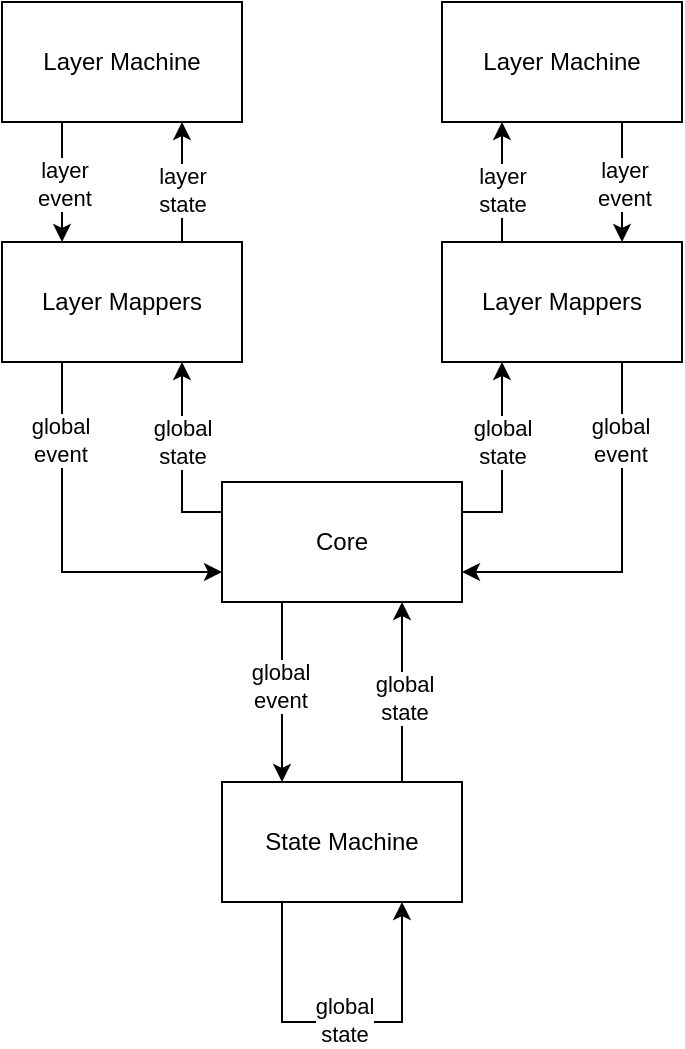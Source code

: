 <mxfile version="18.1.3" type="github">
  <diagram id="xpUdMpeRmWtxAvWL6Qza" name="Page-1">
    <mxGraphModel dx="786" dy="419" grid="1" gridSize="10" guides="1" tooltips="1" connect="1" arrows="1" fold="1" page="1" pageScale="1" pageWidth="827" pageHeight="1169" math="0" shadow="0">
      <root>
        <mxCell id="0" />
        <mxCell id="1" parent="0" />
        <mxCell id="Ci88IGGnT4IwaRnlCl02-13" style="edgeStyle=orthogonalEdgeStyle;rounded=0;orthogonalLoop=1;jettySize=auto;html=1;exitX=0;exitY=0.25;exitDx=0;exitDy=0;entryX=0.75;entryY=1;entryDx=0;entryDy=0;" parent="1" source="Ci88IGGnT4IwaRnlCl02-2" target="Ci88IGGnT4IwaRnlCl02-7" edge="1">
          <mxGeometry relative="1" as="geometry" />
        </mxCell>
        <mxCell id="Ci88IGGnT4IwaRnlCl02-15" value="global&lt;br&gt;state" style="edgeLabel;html=1;align=center;verticalAlign=middle;resizable=0;points=[];" parent="Ci88IGGnT4IwaRnlCl02-13" vertex="1" connectable="0">
          <mxGeometry x="0.158" relative="1" as="geometry">
            <mxPoint as="offset" />
          </mxGeometry>
        </mxCell>
        <mxCell id="Ci88IGGnT4IwaRnlCl02-2" value="Core" style="rounded=0;whiteSpace=wrap;html=1;" parent="1" vertex="1">
          <mxGeometry x="220" y="260" width="120" height="60" as="geometry" />
        </mxCell>
        <mxCell id="Ci88IGGnT4IwaRnlCl02-10" style="edgeStyle=orthogonalEdgeStyle;rounded=0;orthogonalLoop=1;jettySize=auto;html=1;exitX=0.25;exitY=1;exitDx=0;exitDy=0;entryX=0.25;entryY=0;entryDx=0;entryDy=0;" parent="1" source="Ci88IGGnT4IwaRnlCl02-2" target="Ci88IGGnT4IwaRnlCl02-3" edge="1">
          <mxGeometry relative="1" as="geometry" />
        </mxCell>
        <mxCell id="Ci88IGGnT4IwaRnlCl02-12" value="global&lt;br&gt;event" style="edgeLabel;html=1;align=center;verticalAlign=middle;resizable=0;points=[];" parent="Ci88IGGnT4IwaRnlCl02-10" vertex="1" connectable="0">
          <mxGeometry x="-0.067" y="-1" relative="1" as="geometry">
            <mxPoint as="offset" />
          </mxGeometry>
        </mxCell>
        <mxCell id="Ci88IGGnT4IwaRnlCl02-3" value="State Machine" style="rounded=0;whiteSpace=wrap;html=1;" parent="1" vertex="1">
          <mxGeometry x="220" y="410" width="120" height="60" as="geometry" />
        </mxCell>
        <mxCell id="Ci88IGGnT4IwaRnlCl02-4" style="edgeStyle=orthogonalEdgeStyle;rounded=0;orthogonalLoop=1;jettySize=auto;html=1;exitX=0.5;exitY=1;exitDx=0;exitDy=0;" parent="1" source="Ci88IGGnT4IwaRnlCl02-3" target="Ci88IGGnT4IwaRnlCl02-3" edge="1">
          <mxGeometry relative="1" as="geometry" />
        </mxCell>
        <mxCell id="Ci88IGGnT4IwaRnlCl02-16" style="edgeStyle=orthogonalEdgeStyle;rounded=0;orthogonalLoop=1;jettySize=auto;html=1;exitX=0.75;exitY=0;exitDx=0;exitDy=0;entryX=0.75;entryY=1;entryDx=0;entryDy=0;" parent="1" source="Ci88IGGnT4IwaRnlCl02-7" target="Ci88IGGnT4IwaRnlCl02-8" edge="1">
          <mxGeometry relative="1" as="geometry" />
        </mxCell>
        <mxCell id="Ci88IGGnT4IwaRnlCl02-17" value="layer&lt;br&gt;state" style="edgeLabel;html=1;align=center;verticalAlign=middle;resizable=0;points=[];" parent="Ci88IGGnT4IwaRnlCl02-16" vertex="1" connectable="0">
          <mxGeometry x="-0.133" relative="1" as="geometry">
            <mxPoint as="offset" />
          </mxGeometry>
        </mxCell>
        <mxCell id="Ci88IGGnT4IwaRnlCl02-20" style="edgeStyle=orthogonalEdgeStyle;rounded=0;orthogonalLoop=1;jettySize=auto;html=1;exitX=0.25;exitY=1;exitDx=0;exitDy=0;entryX=0;entryY=0.75;entryDx=0;entryDy=0;" parent="1" source="Ci88IGGnT4IwaRnlCl02-7" target="Ci88IGGnT4IwaRnlCl02-2" edge="1">
          <mxGeometry relative="1" as="geometry" />
        </mxCell>
        <mxCell id="Ci88IGGnT4IwaRnlCl02-21" value="global&lt;br&gt;event" style="edgeLabel;html=1;align=center;verticalAlign=middle;resizable=0;points=[];" parent="Ci88IGGnT4IwaRnlCl02-20" vertex="1" connectable="0">
          <mxGeometry x="-0.578" y="-1" relative="1" as="geometry">
            <mxPoint as="offset" />
          </mxGeometry>
        </mxCell>
        <mxCell id="Ci88IGGnT4IwaRnlCl02-7" value="Layer Mappers" style="rounded=0;whiteSpace=wrap;html=1;" parent="1" vertex="1">
          <mxGeometry x="110" y="140" width="120" height="60" as="geometry" />
        </mxCell>
        <mxCell id="Ci88IGGnT4IwaRnlCl02-18" style="edgeStyle=orthogonalEdgeStyle;rounded=0;orthogonalLoop=1;jettySize=auto;html=1;exitX=0.25;exitY=1;exitDx=0;exitDy=0;entryX=0.25;entryY=0;entryDx=0;entryDy=0;" parent="1" source="Ci88IGGnT4IwaRnlCl02-8" target="Ci88IGGnT4IwaRnlCl02-7" edge="1">
          <mxGeometry relative="1" as="geometry" />
        </mxCell>
        <mxCell id="Ci88IGGnT4IwaRnlCl02-19" value="layer&lt;br&gt;event" style="edgeLabel;html=1;align=center;verticalAlign=middle;resizable=0;points=[];" parent="Ci88IGGnT4IwaRnlCl02-18" vertex="1" connectable="0">
          <mxGeometry x="0.033" y="1" relative="1" as="geometry">
            <mxPoint as="offset" />
          </mxGeometry>
        </mxCell>
        <mxCell id="Ci88IGGnT4IwaRnlCl02-8" value="Layer Machine" style="rounded=0;whiteSpace=wrap;html=1;" parent="1" vertex="1">
          <mxGeometry x="110" y="20" width="120" height="60" as="geometry" />
        </mxCell>
        <mxCell id="Ci88IGGnT4IwaRnlCl02-23" style="edgeStyle=orthogonalEdgeStyle;rounded=0;orthogonalLoop=1;jettySize=auto;html=1;exitX=0.75;exitY=0;exitDx=0;exitDy=0;entryX=0.25;entryY=0;entryDx=0;entryDy=0;" parent="1" source="Ci88IGGnT4IwaRnlCl02-3" edge="1">
          <mxGeometry relative="1" as="geometry">
            <mxPoint x="310" y="380" as="sourcePoint" />
            <mxPoint x="310" y="320" as="targetPoint" />
          </mxGeometry>
        </mxCell>
        <mxCell id="Ci88IGGnT4IwaRnlCl02-24" value="global&lt;br&gt;state" style="edgeLabel;html=1;align=center;verticalAlign=middle;resizable=0;points=[];" parent="Ci88IGGnT4IwaRnlCl02-23" vertex="1" connectable="0">
          <mxGeometry x="-0.067" y="-1" relative="1" as="geometry">
            <mxPoint as="offset" />
          </mxGeometry>
        </mxCell>
        <mxCell id="Ci88IGGnT4IwaRnlCl02-25" style="edgeStyle=orthogonalEdgeStyle;rounded=0;orthogonalLoop=1;jettySize=auto;html=1;exitX=0.25;exitY=1;exitDx=0;exitDy=0;entryX=0.75;entryY=1;entryDx=0;entryDy=0;" parent="1" source="Ci88IGGnT4IwaRnlCl02-3" target="Ci88IGGnT4IwaRnlCl02-3" edge="1">
          <mxGeometry relative="1" as="geometry">
            <Array as="points">
              <mxPoint x="250" y="530" />
              <mxPoint x="310" y="530" />
            </Array>
          </mxGeometry>
        </mxCell>
        <mxCell id="Ci88IGGnT4IwaRnlCl02-26" value="global&lt;br&gt;state" style="edgeLabel;html=1;align=center;verticalAlign=middle;resizable=0;points=[];" parent="Ci88IGGnT4IwaRnlCl02-25" vertex="1" connectable="0">
          <mxGeometry x="0.011" y="1" relative="1" as="geometry">
            <mxPoint as="offset" />
          </mxGeometry>
        </mxCell>
        <mxCell id="Ci88IGGnT4IwaRnlCl02-33" value="Layer Mappers" style="rounded=0;whiteSpace=wrap;html=1;" parent="1" vertex="1">
          <mxGeometry x="330" y="140" width="120" height="60" as="geometry" />
        </mxCell>
        <mxCell id="Ci88IGGnT4IwaRnlCl02-35" value="Layer Machine" style="rounded=0;whiteSpace=wrap;html=1;" parent="1" vertex="1">
          <mxGeometry x="330" y="20" width="120" height="60" as="geometry" />
        </mxCell>
        <mxCell id="Ci88IGGnT4IwaRnlCl02-38" style="edgeStyle=orthogonalEdgeStyle;rounded=0;orthogonalLoop=1;jettySize=auto;html=1;exitX=0.25;exitY=0;exitDx=0;exitDy=0;entryX=0.25;entryY=1;entryDx=0;entryDy=0;" parent="1" source="Ci88IGGnT4IwaRnlCl02-33" target="Ci88IGGnT4IwaRnlCl02-35" edge="1">
          <mxGeometry relative="1" as="geometry">
            <mxPoint x="380" y="140" as="sourcePoint" />
            <mxPoint x="380" y="80" as="targetPoint" />
          </mxGeometry>
        </mxCell>
        <mxCell id="Ci88IGGnT4IwaRnlCl02-39" value="layer&lt;br&gt;state" style="edgeLabel;html=1;align=center;verticalAlign=middle;resizable=0;points=[];" parent="Ci88IGGnT4IwaRnlCl02-38" vertex="1" connectable="0">
          <mxGeometry x="-0.133" relative="1" as="geometry">
            <mxPoint as="offset" />
          </mxGeometry>
        </mxCell>
        <mxCell id="Ci88IGGnT4IwaRnlCl02-40" style="edgeStyle=orthogonalEdgeStyle;rounded=0;orthogonalLoop=1;jettySize=auto;html=1;exitX=0.75;exitY=1;exitDx=0;exitDy=0;entryX=0.75;entryY=0;entryDx=0;entryDy=0;" parent="1" source="Ci88IGGnT4IwaRnlCl02-35" target="Ci88IGGnT4IwaRnlCl02-33" edge="1">
          <mxGeometry relative="1" as="geometry">
            <mxPoint x="450" y="80.0" as="sourcePoint" />
            <mxPoint x="450" y="140" as="targetPoint" />
          </mxGeometry>
        </mxCell>
        <mxCell id="Ci88IGGnT4IwaRnlCl02-41" value="layer&lt;br&gt;event" style="edgeLabel;html=1;align=center;verticalAlign=middle;resizable=0;points=[];" parent="Ci88IGGnT4IwaRnlCl02-40" vertex="1" connectable="0">
          <mxGeometry x="0.033" y="1" relative="1" as="geometry">
            <mxPoint as="offset" />
          </mxGeometry>
        </mxCell>
        <mxCell id="Ci88IGGnT4IwaRnlCl02-44" style="edgeStyle=orthogonalEdgeStyle;rounded=0;orthogonalLoop=1;jettySize=auto;html=1;exitX=1;exitY=0.25;exitDx=0;exitDy=0;entryX=0.25;entryY=1;entryDx=0;entryDy=0;" parent="1" source="Ci88IGGnT4IwaRnlCl02-2" target="Ci88IGGnT4IwaRnlCl02-33" edge="1">
          <mxGeometry relative="1" as="geometry">
            <mxPoint x="400" y="275" as="sourcePoint" />
            <mxPoint x="380" y="220" as="targetPoint" />
          </mxGeometry>
        </mxCell>
        <mxCell id="Ci88IGGnT4IwaRnlCl02-45" value="global&lt;br&gt;state" style="edgeLabel;html=1;align=center;verticalAlign=middle;resizable=0;points=[];" parent="Ci88IGGnT4IwaRnlCl02-44" vertex="1" connectable="0">
          <mxGeometry x="0.158" relative="1" as="geometry">
            <mxPoint as="offset" />
          </mxGeometry>
        </mxCell>
        <mxCell id="Ci88IGGnT4IwaRnlCl02-46" style="edgeStyle=orthogonalEdgeStyle;rounded=0;orthogonalLoop=1;jettySize=auto;html=1;exitX=0.75;exitY=1;exitDx=0;exitDy=0;entryX=1;entryY=0.75;entryDx=0;entryDy=0;" parent="1" source="Ci88IGGnT4IwaRnlCl02-33" target="Ci88IGGnT4IwaRnlCl02-2" edge="1">
          <mxGeometry relative="1" as="geometry">
            <mxPoint x="374" y="220" as="sourcePoint" />
            <mxPoint x="454" y="325" as="targetPoint" />
          </mxGeometry>
        </mxCell>
        <mxCell id="Ci88IGGnT4IwaRnlCl02-47" value="global&lt;br&gt;event" style="edgeLabel;html=1;align=center;verticalAlign=middle;resizable=0;points=[];" parent="Ci88IGGnT4IwaRnlCl02-46" vertex="1" connectable="0">
          <mxGeometry x="-0.578" y="-1" relative="1" as="geometry">
            <mxPoint as="offset" />
          </mxGeometry>
        </mxCell>
      </root>
    </mxGraphModel>
  </diagram>
</mxfile>
